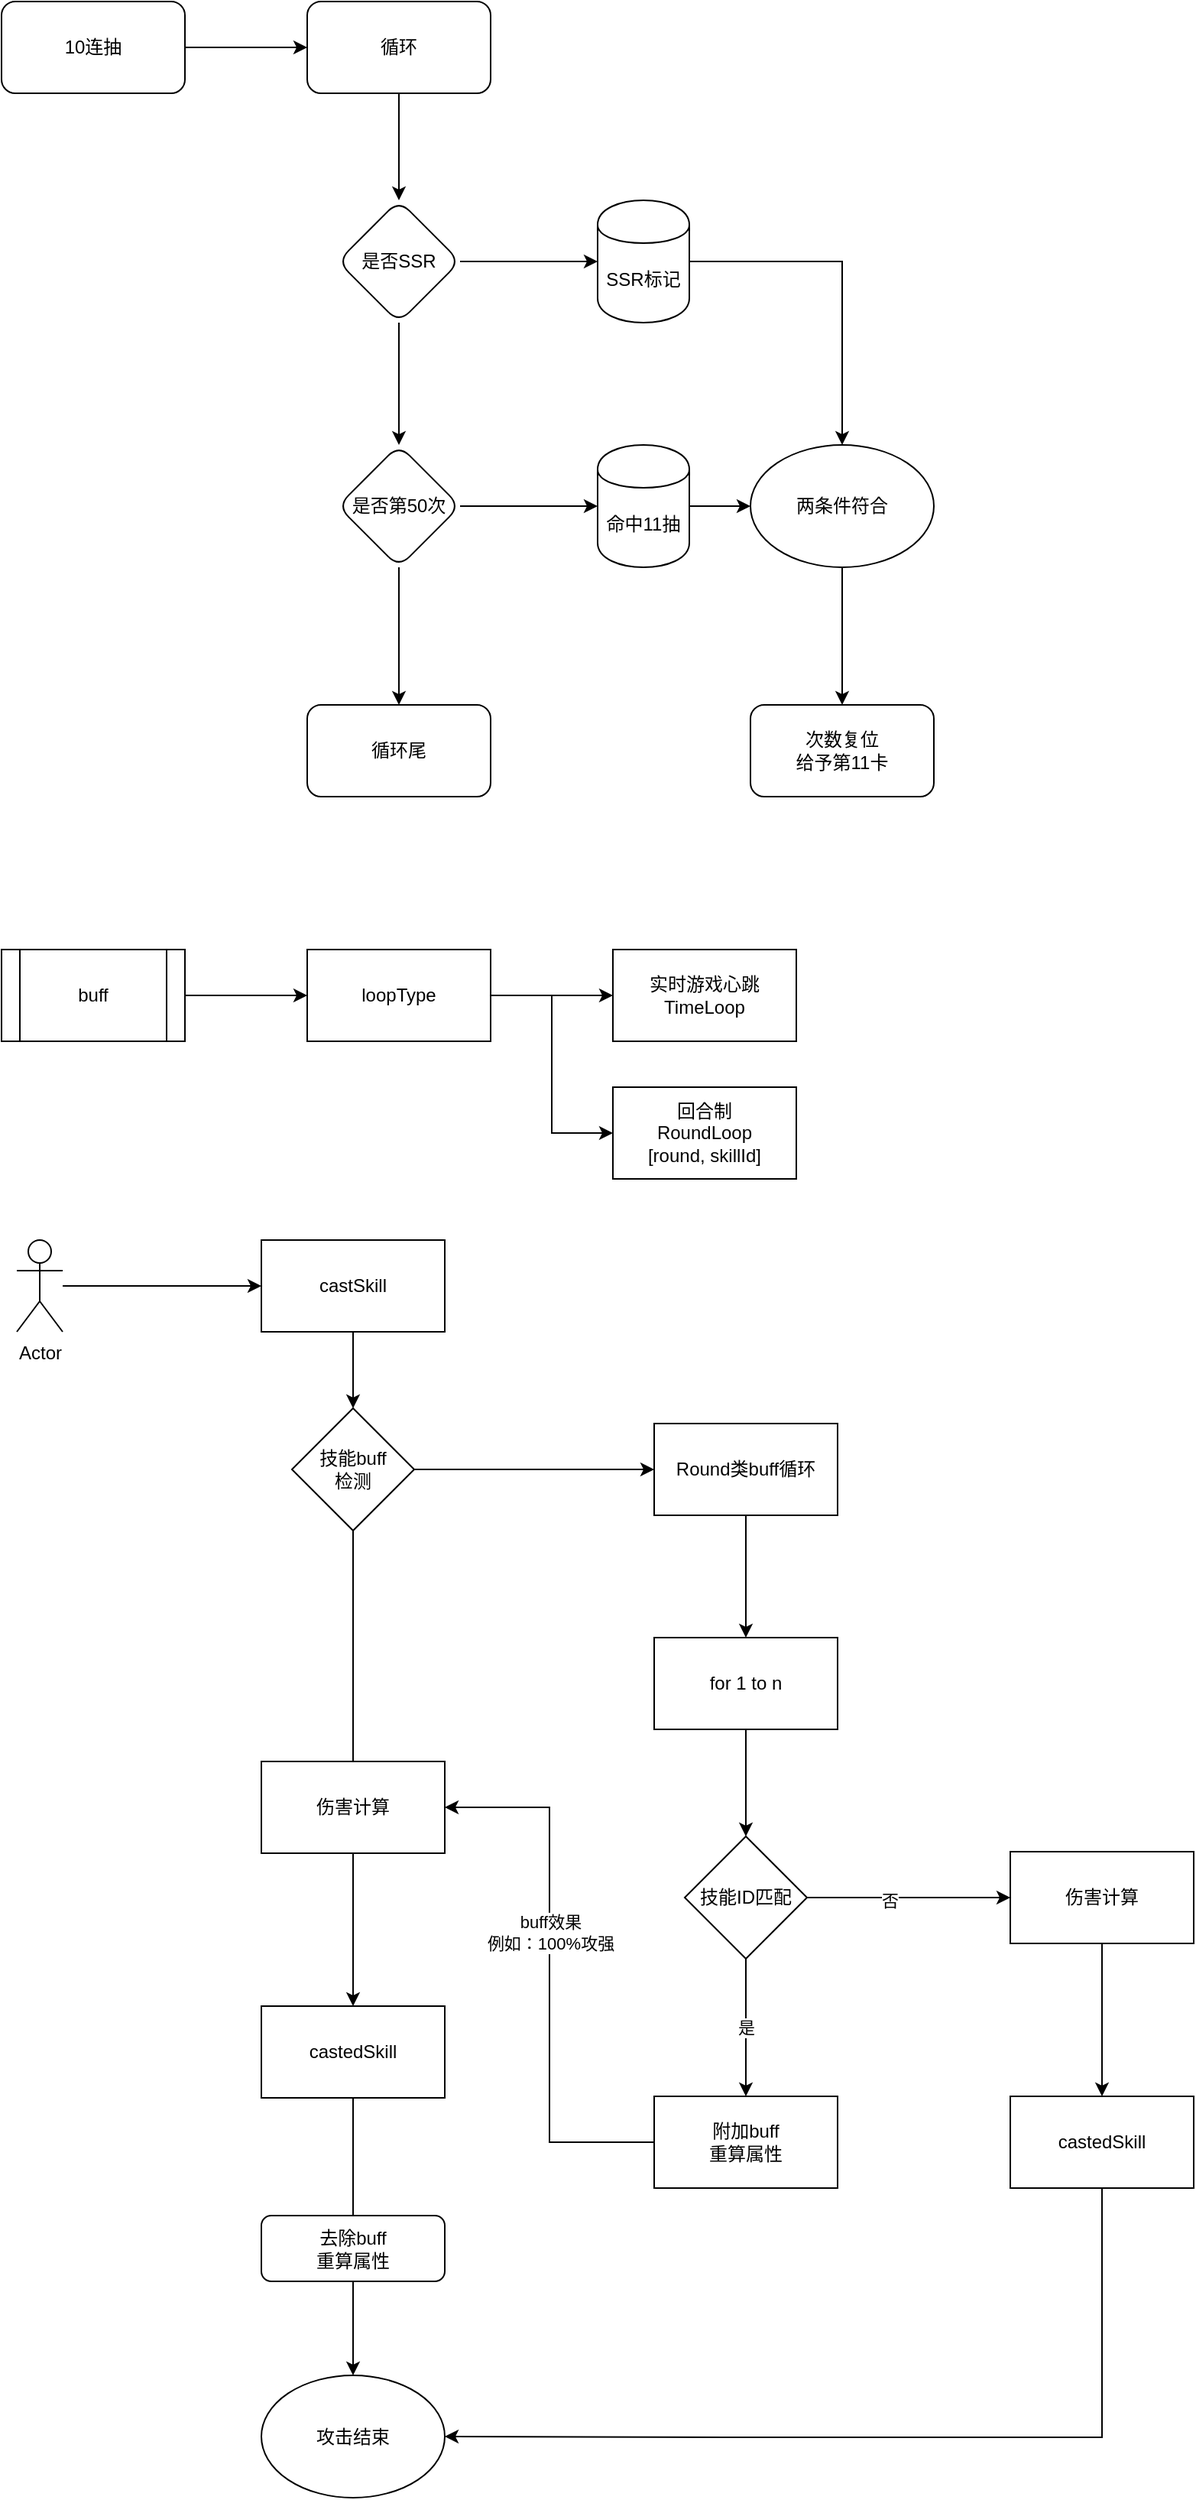 <mxfile version="14.4.9" type="github">
  <diagram id="H7uiUYj5wqa4Uc5Upl8W" name="第 1 页">
    <mxGraphModel dx="1422" dy="761" grid="1" gridSize="10" guides="1" tooltips="1" connect="1" arrows="1" fold="1" page="1" pageScale="1" pageWidth="827" pageHeight="1169" math="0" shadow="0">
      <root>
        <mxCell id="0" />
        <mxCell id="1" parent="0" />
        <mxCell id="Vvo8qR5SfSs4YOOwYhNk-3" value="" style="edgeStyle=orthogonalEdgeStyle;rounded=0;orthogonalLoop=1;jettySize=auto;html=1;" parent="1" source="Vvo8qR5SfSs4YOOwYhNk-1" target="Vvo8qR5SfSs4YOOwYhNk-2" edge="1">
          <mxGeometry relative="1" as="geometry" />
        </mxCell>
        <mxCell id="Vvo8qR5SfSs4YOOwYhNk-1" value="10连抽" style="rounded=1;whiteSpace=wrap;html=1;" parent="1" vertex="1">
          <mxGeometry x="40" y="50" width="120" height="60" as="geometry" />
        </mxCell>
        <mxCell id="PB6FAoWGl753bsoDeO_B-2" value="" style="edgeStyle=orthogonalEdgeStyle;rounded=0;orthogonalLoop=1;jettySize=auto;html=1;" edge="1" parent="1" source="Vvo8qR5SfSs4YOOwYhNk-2" target="PB6FAoWGl753bsoDeO_B-1">
          <mxGeometry relative="1" as="geometry" />
        </mxCell>
        <mxCell id="Vvo8qR5SfSs4YOOwYhNk-2" value="循环" style="whiteSpace=wrap;html=1;rounded=1;" parent="1" vertex="1">
          <mxGeometry x="240" y="50" width="120" height="60" as="geometry" />
        </mxCell>
        <mxCell id="PB6FAoWGl753bsoDeO_B-4" value="" style="edgeStyle=orthogonalEdgeStyle;rounded=0;orthogonalLoop=1;jettySize=auto;html=1;" edge="1" parent="1" source="PB6FAoWGl753bsoDeO_B-1" target="PB6FAoWGl753bsoDeO_B-3">
          <mxGeometry relative="1" as="geometry" />
        </mxCell>
        <mxCell id="PB6FAoWGl753bsoDeO_B-6" value="" style="edgeStyle=orthogonalEdgeStyle;rounded=0;orthogonalLoop=1;jettySize=auto;html=1;" edge="1" parent="1" source="PB6FAoWGl753bsoDeO_B-1" target="PB6FAoWGl753bsoDeO_B-5">
          <mxGeometry relative="1" as="geometry" />
        </mxCell>
        <mxCell id="PB6FAoWGl753bsoDeO_B-1" value="是否SSR" style="rhombus;whiteSpace=wrap;html=1;rounded=1;" vertex="1" parent="1">
          <mxGeometry x="260" y="180" width="80" height="80" as="geometry" />
        </mxCell>
        <mxCell id="PB6FAoWGl753bsoDeO_B-12" value="" style="edgeStyle=orthogonalEdgeStyle;rounded=0;orthogonalLoop=1;jettySize=auto;html=1;" edge="1" parent="1" source="PB6FAoWGl753bsoDeO_B-3" target="PB6FAoWGl753bsoDeO_B-11">
          <mxGeometry relative="1" as="geometry" />
        </mxCell>
        <mxCell id="PB6FAoWGl753bsoDeO_B-3" value="SSR标记" style="shape=cylinder;whiteSpace=wrap;html=1;boundedLbl=1;backgroundOutline=1;rounded=1;" vertex="1" parent="1">
          <mxGeometry x="430" y="180" width="60" height="80" as="geometry" />
        </mxCell>
        <mxCell id="PB6FAoWGl753bsoDeO_B-8" value="" style="edgeStyle=orthogonalEdgeStyle;rounded=0;orthogonalLoop=1;jettySize=auto;html=1;" edge="1" parent="1" source="PB6FAoWGl753bsoDeO_B-5" target="PB6FAoWGl753bsoDeO_B-7">
          <mxGeometry relative="1" as="geometry" />
        </mxCell>
        <mxCell id="PB6FAoWGl753bsoDeO_B-10" value="" style="edgeStyle=orthogonalEdgeStyle;rounded=0;orthogonalLoop=1;jettySize=auto;html=1;" edge="1" parent="1" source="PB6FAoWGl753bsoDeO_B-5" target="PB6FAoWGl753bsoDeO_B-9">
          <mxGeometry relative="1" as="geometry" />
        </mxCell>
        <mxCell id="PB6FAoWGl753bsoDeO_B-5" value="是否第50次" style="rhombus;whiteSpace=wrap;html=1;rounded=1;" vertex="1" parent="1">
          <mxGeometry x="260" y="340" width="80" height="80" as="geometry" />
        </mxCell>
        <mxCell id="PB6FAoWGl753bsoDeO_B-13" style="edgeStyle=orthogonalEdgeStyle;rounded=0;orthogonalLoop=1;jettySize=auto;html=1;" edge="1" parent="1" source="PB6FAoWGl753bsoDeO_B-7" target="PB6FAoWGl753bsoDeO_B-11">
          <mxGeometry relative="1" as="geometry" />
        </mxCell>
        <mxCell id="PB6FAoWGl753bsoDeO_B-7" value="命中11抽" style="shape=cylinder;whiteSpace=wrap;html=1;boundedLbl=1;backgroundOutline=1;rounded=1;" vertex="1" parent="1">
          <mxGeometry x="430" y="340" width="60" height="80" as="geometry" />
        </mxCell>
        <mxCell id="PB6FAoWGl753bsoDeO_B-9" value="循环尾" style="whiteSpace=wrap;html=1;rounded=1;" vertex="1" parent="1">
          <mxGeometry x="240" y="510" width="120" height="60" as="geometry" />
        </mxCell>
        <mxCell id="PB6FAoWGl753bsoDeO_B-15" value="" style="edgeStyle=orthogonalEdgeStyle;rounded=0;orthogonalLoop=1;jettySize=auto;html=1;" edge="1" parent="1" source="PB6FAoWGl753bsoDeO_B-11" target="PB6FAoWGl753bsoDeO_B-14">
          <mxGeometry relative="1" as="geometry" />
        </mxCell>
        <mxCell id="PB6FAoWGl753bsoDeO_B-11" value="两条件符合" style="ellipse;whiteSpace=wrap;html=1;rounded=1;" vertex="1" parent="1">
          <mxGeometry x="530" y="340" width="120" height="80" as="geometry" />
        </mxCell>
        <mxCell id="PB6FAoWGl753bsoDeO_B-14" value="次数复位&lt;br&gt;给予第11卡" style="whiteSpace=wrap;html=1;rounded=1;" vertex="1" parent="1">
          <mxGeometry x="530" y="510" width="120" height="60" as="geometry" />
        </mxCell>
        <mxCell id="PB6FAoWGl753bsoDeO_B-22" style="edgeStyle=orthogonalEdgeStyle;rounded=0;orthogonalLoop=1;jettySize=auto;html=1;" edge="1" parent="1" source="PB6FAoWGl753bsoDeO_B-16">
          <mxGeometry relative="1" as="geometry">
            <mxPoint x="270" y="970" as="targetPoint" />
          </mxGeometry>
        </mxCell>
        <mxCell id="PB6FAoWGl753bsoDeO_B-16" value="castSkill" style="rounded=0;whiteSpace=wrap;html=1;" vertex="1" parent="1">
          <mxGeometry x="210" y="860" width="120" height="60" as="geometry" />
        </mxCell>
        <mxCell id="PB6FAoWGl753bsoDeO_B-19" style="edgeStyle=orthogonalEdgeStyle;rounded=0;orthogonalLoop=1;jettySize=auto;html=1;entryX=0;entryY=0.5;entryDx=0;entryDy=0;" edge="1" parent="1" source="PB6FAoWGl753bsoDeO_B-18" target="PB6FAoWGl753bsoDeO_B-16">
          <mxGeometry relative="1" as="geometry" />
        </mxCell>
        <mxCell id="PB6FAoWGl753bsoDeO_B-18" value="Actor" style="shape=umlActor;verticalLabelPosition=bottom;verticalAlign=top;html=1;outlineConnect=0;" vertex="1" parent="1">
          <mxGeometry x="50" y="860" width="30" height="60" as="geometry" />
        </mxCell>
        <mxCell id="PB6FAoWGl753bsoDeO_B-32" value="" style="edgeStyle=orthogonalEdgeStyle;rounded=0;orthogonalLoop=1;jettySize=auto;html=1;" edge="1" parent="1" source="PB6FAoWGl753bsoDeO_B-23" target="PB6FAoWGl753bsoDeO_B-31">
          <mxGeometry relative="1" as="geometry" />
        </mxCell>
        <mxCell id="PB6FAoWGl753bsoDeO_B-34" value="" style="edgeStyle=orthogonalEdgeStyle;rounded=0;orthogonalLoop=1;jettySize=auto;html=1;" edge="1" parent="1" source="PB6FAoWGl753bsoDeO_B-23" target="PB6FAoWGl753bsoDeO_B-33">
          <mxGeometry relative="1" as="geometry" />
        </mxCell>
        <mxCell id="PB6FAoWGl753bsoDeO_B-23" value="技能buff&lt;br&gt;检测" style="rhombus;whiteSpace=wrap;html=1;" vertex="1" parent="1">
          <mxGeometry x="230" y="970" width="80" height="80" as="geometry" />
        </mxCell>
        <mxCell id="PB6FAoWGl753bsoDeO_B-26" value="" style="edgeStyle=orthogonalEdgeStyle;rounded=0;orthogonalLoop=1;jettySize=auto;html=1;" edge="1" parent="1" source="PB6FAoWGl753bsoDeO_B-24" target="PB6FAoWGl753bsoDeO_B-25">
          <mxGeometry relative="1" as="geometry" />
        </mxCell>
        <mxCell id="PB6FAoWGl753bsoDeO_B-24" value="buff" style="shape=process;whiteSpace=wrap;html=1;backgroundOutline=1;" vertex="1" parent="1">
          <mxGeometry x="40" y="670" width="120" height="60" as="geometry" />
        </mxCell>
        <mxCell id="PB6FAoWGl753bsoDeO_B-28" value="" style="edgeStyle=orthogonalEdgeStyle;rounded=0;orthogonalLoop=1;jettySize=auto;html=1;" edge="1" parent="1" source="PB6FAoWGl753bsoDeO_B-25" target="PB6FAoWGl753bsoDeO_B-27">
          <mxGeometry relative="1" as="geometry" />
        </mxCell>
        <mxCell id="PB6FAoWGl753bsoDeO_B-30" style="edgeStyle=orthogonalEdgeStyle;rounded=0;orthogonalLoop=1;jettySize=auto;html=1;exitX=1;exitY=0.5;exitDx=0;exitDy=0;entryX=0;entryY=0.5;entryDx=0;entryDy=0;" edge="1" parent="1" source="PB6FAoWGl753bsoDeO_B-25" target="PB6FAoWGl753bsoDeO_B-29">
          <mxGeometry relative="1" as="geometry" />
        </mxCell>
        <mxCell id="PB6FAoWGl753bsoDeO_B-25" value="loopType" style="whiteSpace=wrap;html=1;" vertex="1" parent="1">
          <mxGeometry x="240" y="670" width="120" height="60" as="geometry" />
        </mxCell>
        <mxCell id="PB6FAoWGl753bsoDeO_B-27" value="实时游戏心跳&lt;br&gt;TimeLoop" style="whiteSpace=wrap;html=1;" vertex="1" parent="1">
          <mxGeometry x="440" y="670" width="120" height="60" as="geometry" />
        </mxCell>
        <mxCell id="PB6FAoWGl753bsoDeO_B-29" value="回合制&lt;br&gt;RoundLoop&lt;br&gt;[round, skillId]" style="rounded=0;whiteSpace=wrap;html=1;" vertex="1" parent="1">
          <mxGeometry x="440" y="760" width="120" height="60" as="geometry" />
        </mxCell>
        <mxCell id="PB6FAoWGl753bsoDeO_B-48" style="edgeStyle=orthogonalEdgeStyle;rounded=0;orthogonalLoop=1;jettySize=auto;html=1;exitX=0.5;exitY=1;exitDx=0;exitDy=0;" edge="1" parent="1" source="PB6FAoWGl753bsoDeO_B-31">
          <mxGeometry relative="1" as="geometry">
            <mxPoint x="270" y="1521" as="targetPoint" />
          </mxGeometry>
        </mxCell>
        <mxCell id="PB6FAoWGl753bsoDeO_B-31" value="castedSkill" style="whiteSpace=wrap;html=1;" vertex="1" parent="1">
          <mxGeometry x="210" y="1361" width="120" height="60" as="geometry" />
        </mxCell>
        <mxCell id="PB6FAoWGl753bsoDeO_B-36" value="" style="edgeStyle=orthogonalEdgeStyle;rounded=0;orthogonalLoop=1;jettySize=auto;html=1;" edge="1" parent="1" source="PB6FAoWGl753bsoDeO_B-33" target="PB6FAoWGl753bsoDeO_B-35">
          <mxGeometry relative="1" as="geometry" />
        </mxCell>
        <mxCell id="PB6FAoWGl753bsoDeO_B-33" value="Round类buff循环" style="whiteSpace=wrap;html=1;" vertex="1" parent="1">
          <mxGeometry x="467" y="980" width="120" height="60" as="geometry" />
        </mxCell>
        <mxCell id="PB6FAoWGl753bsoDeO_B-38" value="" style="edgeStyle=orthogonalEdgeStyle;rounded=0;orthogonalLoop=1;jettySize=auto;html=1;" edge="1" parent="1" source="PB6FAoWGl753bsoDeO_B-35" target="PB6FAoWGl753bsoDeO_B-37">
          <mxGeometry relative="1" as="geometry" />
        </mxCell>
        <mxCell id="PB6FAoWGl753bsoDeO_B-35" value="for 1 to n" style="whiteSpace=wrap;html=1;" vertex="1" parent="1">
          <mxGeometry x="467" y="1120" width="120" height="60" as="geometry" />
        </mxCell>
        <mxCell id="PB6FAoWGl753bsoDeO_B-40" value="是" style="edgeStyle=orthogonalEdgeStyle;rounded=0;orthogonalLoop=1;jettySize=auto;html=1;" edge="1" parent="1" source="PB6FAoWGl753bsoDeO_B-37" target="PB6FAoWGl753bsoDeO_B-39">
          <mxGeometry relative="1" as="geometry" />
        </mxCell>
        <mxCell id="PB6FAoWGl753bsoDeO_B-41" style="edgeStyle=orthogonalEdgeStyle;rounded=0;orthogonalLoop=1;jettySize=auto;html=1;exitX=1;exitY=0.5;exitDx=0;exitDy=0;" edge="1" parent="1" source="PB6FAoWGl753bsoDeO_B-37">
          <mxGeometry relative="1" as="geometry">
            <mxPoint x="700" y="1290" as="targetPoint" />
          </mxGeometry>
        </mxCell>
        <mxCell id="PB6FAoWGl753bsoDeO_B-42" value="否" style="edgeLabel;html=1;align=center;verticalAlign=middle;resizable=0;points=[];" vertex="1" connectable="0" parent="PB6FAoWGl753bsoDeO_B-41">
          <mxGeometry x="-0.2" y="-2" relative="1" as="geometry">
            <mxPoint as="offset" />
          </mxGeometry>
        </mxCell>
        <mxCell id="PB6FAoWGl753bsoDeO_B-37" value="技能ID匹配" style="rhombus;whiteSpace=wrap;html=1;" vertex="1" parent="1">
          <mxGeometry x="487" y="1250" width="80" height="80" as="geometry" />
        </mxCell>
        <mxCell id="PB6FAoWGl753bsoDeO_B-46" style="edgeStyle=orthogonalEdgeStyle;rounded=0;orthogonalLoop=1;jettySize=auto;html=1;exitX=0;exitY=0.5;exitDx=0;exitDy=0;entryX=1;entryY=0.5;entryDx=0;entryDy=0;" edge="1" parent="1" source="PB6FAoWGl753bsoDeO_B-39" target="PB6FAoWGl753bsoDeO_B-45">
          <mxGeometry relative="1" as="geometry" />
        </mxCell>
        <mxCell id="PB6FAoWGl753bsoDeO_B-47" value="buff效果&lt;br&gt;例如：100%攻强" style="edgeLabel;html=1;align=center;verticalAlign=middle;resizable=0;points=[];" vertex="1" connectable="0" parent="PB6FAoWGl753bsoDeO_B-46">
          <mxGeometry x="0.16" y="1" relative="1" as="geometry">
            <mxPoint x="1" y="1" as="offset" />
          </mxGeometry>
        </mxCell>
        <mxCell id="PB6FAoWGl753bsoDeO_B-39" value="附加buff&lt;br&gt;重算属性" style="whiteSpace=wrap;html=1;" vertex="1" parent="1">
          <mxGeometry x="467" y="1420" width="120" height="60" as="geometry" />
        </mxCell>
        <mxCell id="PB6FAoWGl753bsoDeO_B-45" value="伤害计算" style="rounded=0;whiteSpace=wrap;html=1;" vertex="1" parent="1">
          <mxGeometry x="210" y="1201" width="120" height="60" as="geometry" />
        </mxCell>
        <mxCell id="PB6FAoWGl753bsoDeO_B-52" value="" style="edgeStyle=orthogonalEdgeStyle;rounded=0;orthogonalLoop=1;jettySize=auto;html=1;" edge="1" parent="1" source="PB6FAoWGl753bsoDeO_B-49" target="PB6FAoWGl753bsoDeO_B-51">
          <mxGeometry relative="1" as="geometry" />
        </mxCell>
        <mxCell id="PB6FAoWGl753bsoDeO_B-49" value="去除buff&lt;br&gt;重算属性" style="rounded=1;whiteSpace=wrap;html=1;" vertex="1" parent="1">
          <mxGeometry x="210" y="1498" width="120" height="43" as="geometry" />
        </mxCell>
        <mxCell id="PB6FAoWGl753bsoDeO_B-51" value="攻击结束" style="ellipse;whiteSpace=wrap;html=1;rounded=1;" vertex="1" parent="1">
          <mxGeometry x="210" y="1602.5" width="120" height="80" as="geometry" />
        </mxCell>
        <mxCell id="PB6FAoWGl753bsoDeO_B-54" value="伤害计算" style="rounded=0;whiteSpace=wrap;html=1;" vertex="1" parent="1">
          <mxGeometry x="210" y="1201" width="120" height="60" as="geometry" />
        </mxCell>
        <mxCell id="PB6FAoWGl753bsoDeO_B-58" style="edgeStyle=orthogonalEdgeStyle;rounded=0;orthogonalLoop=1;jettySize=auto;html=1;entryX=1;entryY=0.5;entryDx=0;entryDy=0;" edge="1" parent="1" source="PB6FAoWGl753bsoDeO_B-55" target="PB6FAoWGl753bsoDeO_B-51">
          <mxGeometry relative="1" as="geometry">
            <Array as="points">
              <mxPoint x="760" y="1643" />
              <mxPoint x="515" y="1643" />
            </Array>
          </mxGeometry>
        </mxCell>
        <mxCell id="PB6FAoWGl753bsoDeO_B-55" value="castedSkill" style="whiteSpace=wrap;html=1;" vertex="1" parent="1">
          <mxGeometry x="700" y="1420" width="120" height="60" as="geometry" />
        </mxCell>
        <mxCell id="PB6FAoWGl753bsoDeO_B-57" style="edgeStyle=orthogonalEdgeStyle;rounded=0;orthogonalLoop=1;jettySize=auto;html=1;exitX=0.5;exitY=1;exitDx=0;exitDy=0;" edge="1" parent="1" source="PB6FAoWGl753bsoDeO_B-56" target="PB6FAoWGl753bsoDeO_B-55">
          <mxGeometry relative="1" as="geometry" />
        </mxCell>
        <mxCell id="PB6FAoWGl753bsoDeO_B-56" value="伤害计算" style="rounded=0;whiteSpace=wrap;html=1;" vertex="1" parent="1">
          <mxGeometry x="700" y="1260" width="120" height="60" as="geometry" />
        </mxCell>
      </root>
    </mxGraphModel>
  </diagram>
</mxfile>
